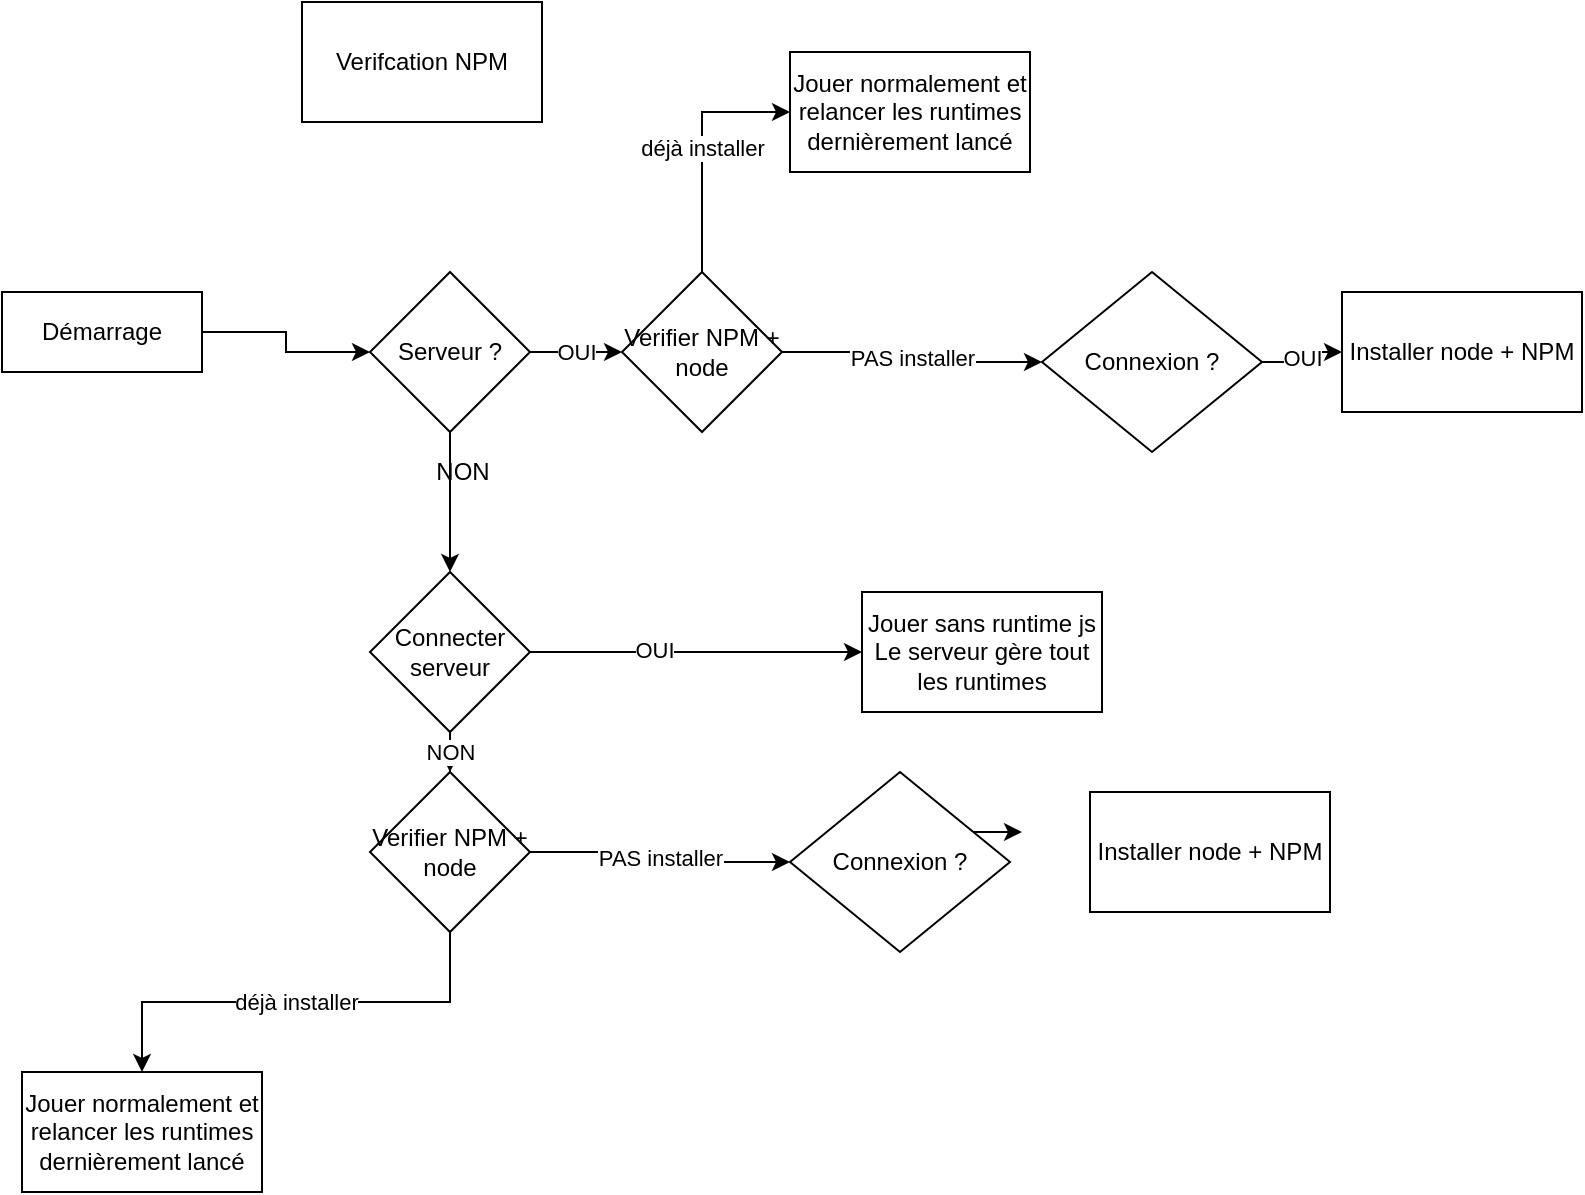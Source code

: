 <mxfile version="20.8.23" type="github">
  <diagram name="Page-1" id="aqzSEFVoJFHqQNgd3VVb">
    <mxGraphModel dx="932" dy="530" grid="1" gridSize="10" guides="1" tooltips="1" connect="1" arrows="1" fold="1" page="1" pageScale="1" pageWidth="827" pageHeight="1169" math="0" shadow="0">
      <root>
        <mxCell id="0" />
        <mxCell id="1" parent="0" />
        <mxCell id="BerzzyQYtAbFCqOwYjUJ-21" style="edgeStyle=orthogonalEdgeStyle;rounded=0;orthogonalLoop=1;jettySize=auto;html=1;entryX=0;entryY=0.5;entryDx=0;entryDy=0;" edge="1" parent="1" source="S3jGKOnGl26qvgYpY_Zq-1" target="S3jGKOnGl26qvgYpY_Zq-9">
          <mxGeometry relative="1" as="geometry" />
        </mxCell>
        <mxCell id="S3jGKOnGl26qvgYpY_Zq-1" value="Démarrage" style="rounded=0;whiteSpace=wrap;html=1;" parent="1" vertex="1">
          <mxGeometry x="20" y="730" width="100" height="40" as="geometry" />
        </mxCell>
        <mxCell id="S3jGKOnGl26qvgYpY_Zq-2" value="Verifcation NPM" style="rounded=0;whiteSpace=wrap;html=1;" parent="1" vertex="1">
          <mxGeometry x="170" y="585" width="120" height="60" as="geometry" />
        </mxCell>
        <mxCell id="BerzzyQYtAbFCqOwYjUJ-11" value="OUI" style="edgeStyle=orthogonalEdgeStyle;rounded=0;orthogonalLoop=1;jettySize=auto;html=1;entryX=0;entryY=0.5;entryDx=0;entryDy=0;" edge="1" parent="1" source="S3jGKOnGl26qvgYpY_Zq-3" target="S3jGKOnGl26qvgYpY_Zq-14">
          <mxGeometry relative="1" as="geometry" />
        </mxCell>
        <mxCell id="S3jGKOnGl26qvgYpY_Zq-3" value="Connexion ?" style="rhombus;whiteSpace=wrap;html=1;" parent="1" vertex="1">
          <mxGeometry x="540" y="720" width="110" height="90" as="geometry" />
        </mxCell>
        <mxCell id="S3jGKOnGl26qvgYpY_Zq-15" style="edgeStyle=orthogonalEdgeStyle;rounded=0;orthogonalLoop=1;jettySize=auto;html=1;entryX=0.5;entryY=0;entryDx=0;entryDy=0;" parent="1" source="S3jGKOnGl26qvgYpY_Zq-9" target="S3jGKOnGl26qvgYpY_Zq-11" edge="1">
          <mxGeometry relative="1" as="geometry" />
        </mxCell>
        <mxCell id="BerzzyQYtAbFCqOwYjUJ-9" value="OUI" style="edgeStyle=orthogonalEdgeStyle;rounded=0;orthogonalLoop=1;jettySize=auto;html=1;" edge="1" parent="1" source="S3jGKOnGl26qvgYpY_Zq-9" target="S3jGKOnGl26qvgYpY_Zq-10">
          <mxGeometry relative="1" as="geometry" />
        </mxCell>
        <mxCell id="S3jGKOnGl26qvgYpY_Zq-9" value="Serveur ?" style="rhombus;whiteSpace=wrap;html=1;" parent="1" vertex="1">
          <mxGeometry x="204" y="720" width="80" height="80" as="geometry" />
        </mxCell>
        <mxCell id="BerzzyQYtAbFCqOwYjUJ-10" value="PAS installer" style="edgeStyle=orthogonalEdgeStyle;rounded=0;orthogonalLoop=1;jettySize=auto;html=1;entryX=0;entryY=0.5;entryDx=0;entryDy=0;" edge="1" parent="1" source="S3jGKOnGl26qvgYpY_Zq-10" target="S3jGKOnGl26qvgYpY_Zq-3">
          <mxGeometry relative="1" as="geometry" />
        </mxCell>
        <mxCell id="S3jGKOnGl26qvgYpY_Zq-10" value="Verifier NPM + node" style="rhombus;whiteSpace=wrap;html=1;" parent="1" vertex="1">
          <mxGeometry x="330" y="720" width="80" height="80" as="geometry" />
        </mxCell>
        <mxCell id="S3jGKOnGl26qvgYpY_Zq-19" style="edgeStyle=orthogonalEdgeStyle;rounded=0;orthogonalLoop=1;jettySize=auto;html=1;entryX=0;entryY=0.5;entryDx=0;entryDy=0;" parent="1" source="S3jGKOnGl26qvgYpY_Zq-11" target="S3jGKOnGl26qvgYpY_Zq-17" edge="1">
          <mxGeometry relative="1" as="geometry" />
        </mxCell>
        <mxCell id="S3jGKOnGl26qvgYpY_Zq-20" value="OUI" style="edgeLabel;html=1;align=center;verticalAlign=middle;resizable=0;points=[];" parent="S3jGKOnGl26qvgYpY_Zq-19" vertex="1" connectable="0">
          <mxGeometry x="-0.251" y="1" relative="1" as="geometry">
            <mxPoint as="offset" />
          </mxGeometry>
        </mxCell>
        <mxCell id="BerzzyQYtAbFCqOwYjUJ-20" value="NON" style="edgeStyle=orthogonalEdgeStyle;rounded=0;orthogonalLoop=1;jettySize=auto;html=1;" edge="1" parent="1" source="S3jGKOnGl26qvgYpY_Zq-11" target="BerzzyQYtAbFCqOwYjUJ-15">
          <mxGeometry relative="1" as="geometry" />
        </mxCell>
        <mxCell id="S3jGKOnGl26qvgYpY_Zq-11" value="Connecter serveur" style="rhombus;whiteSpace=wrap;html=1;" parent="1" vertex="1">
          <mxGeometry x="204" y="870" width="80" height="80" as="geometry" />
        </mxCell>
        <mxCell id="S3jGKOnGl26qvgYpY_Zq-14" value="Installer node + NPM" style="rounded=0;whiteSpace=wrap;html=1;" parent="1" vertex="1">
          <mxGeometry x="690" y="730" width="120" height="60" as="geometry" />
        </mxCell>
        <mxCell id="S3jGKOnGl26qvgYpY_Zq-16" value="NON" style="text;html=1;align=center;verticalAlign=middle;resizable=0;points=[];autosize=1;strokeColor=none;fillColor=none;" parent="1" vertex="1">
          <mxGeometry x="225" y="805" width="50" height="30" as="geometry" />
        </mxCell>
        <mxCell id="S3jGKOnGl26qvgYpY_Zq-17" value="Jouer sans runtime js&lt;br&gt;Le serveur gère tout les runtimes" style="rounded=0;whiteSpace=wrap;html=1;" parent="1" vertex="1">
          <mxGeometry x="450" y="880" width="120" height="60" as="geometry" />
        </mxCell>
        <mxCell id="S3jGKOnGl26qvgYpY_Zq-24" style="edgeStyle=orthogonalEdgeStyle;rounded=0;orthogonalLoop=1;jettySize=auto;html=1;entryX=0;entryY=0.5;entryDx=0;entryDy=0;" parent="1" target="S3jGKOnGl26qvgYpY_Zq-25" edge="1">
          <mxGeometry relative="1" as="geometry">
            <mxPoint x="530" y="1000" as="targetPoint" />
            <mxPoint x="460" y="1000" as="sourcePoint" />
          </mxGeometry>
        </mxCell>
        <mxCell id="S3jGKOnGl26qvgYpY_Zq-30" value="déjà installer" style="edgeStyle=orthogonalEdgeStyle;rounded=0;orthogonalLoop=1;jettySize=auto;html=1;entryX=0.5;entryY=0;entryDx=0;entryDy=0;exitX=0.5;exitY=1;exitDx=0;exitDy=0;" parent="1" source="BerzzyQYtAbFCqOwYjUJ-15" target="S3jGKOnGl26qvgYpY_Zq-29" edge="1">
          <mxGeometry relative="1" as="geometry">
            <mxPoint x="244" y="1070" as="sourcePoint" />
          </mxGeometry>
        </mxCell>
        <mxCell id="S3jGKOnGl26qvgYpY_Zq-29" value="Jouer normalement et relancer les runtimes dernièrement lancé" style="rounded=0;whiteSpace=wrap;html=1;" parent="1" vertex="1">
          <mxGeometry x="30" y="1120" width="120" height="60" as="geometry" />
        </mxCell>
        <mxCell id="BerzzyQYtAbFCqOwYjUJ-12" value="Connexion ?" style="rhombus;whiteSpace=wrap;html=1;" vertex="1" parent="1">
          <mxGeometry x="414" y="970" width="110" height="90" as="geometry" />
        </mxCell>
        <mxCell id="BerzzyQYtAbFCqOwYjUJ-14" value="PAS installer" style="edgeStyle=orthogonalEdgeStyle;rounded=0;orthogonalLoop=1;jettySize=auto;html=1;entryX=0;entryY=0.5;entryDx=0;entryDy=0;" edge="1" parent="1" source="BerzzyQYtAbFCqOwYjUJ-15" target="BerzzyQYtAbFCqOwYjUJ-12">
          <mxGeometry relative="1" as="geometry" />
        </mxCell>
        <mxCell id="BerzzyQYtAbFCqOwYjUJ-15" value="Verifier NPM + node" style="rhombus;whiteSpace=wrap;html=1;" vertex="1" parent="1">
          <mxGeometry x="204" y="970" width="80" height="80" as="geometry" />
        </mxCell>
        <mxCell id="BerzzyQYtAbFCqOwYjUJ-16" value="Installer node + NPM" style="rounded=0;whiteSpace=wrap;html=1;" vertex="1" parent="1">
          <mxGeometry x="564" y="980" width="120" height="60" as="geometry" />
        </mxCell>
        <mxCell id="BerzzyQYtAbFCqOwYjUJ-17" value="déjà installer" style="edgeStyle=orthogonalEdgeStyle;rounded=0;orthogonalLoop=1;jettySize=auto;html=1;entryX=0;entryY=0.5;entryDx=0;entryDy=0;exitX=0.5;exitY=0;exitDx=0;exitDy=0;" edge="1" parent="1" target="BerzzyQYtAbFCqOwYjUJ-18" source="S3jGKOnGl26qvgYpY_Zq-10">
          <mxGeometry relative="1" as="geometry">
            <mxPoint x="370" y="740" as="sourcePoint" />
          </mxGeometry>
        </mxCell>
        <mxCell id="BerzzyQYtAbFCqOwYjUJ-18" value="Jouer normalement et relancer les runtimes dernièrement lancé" style="rounded=0;whiteSpace=wrap;html=1;" vertex="1" parent="1">
          <mxGeometry x="414" y="610" width="120" height="60" as="geometry" />
        </mxCell>
      </root>
    </mxGraphModel>
  </diagram>
</mxfile>
